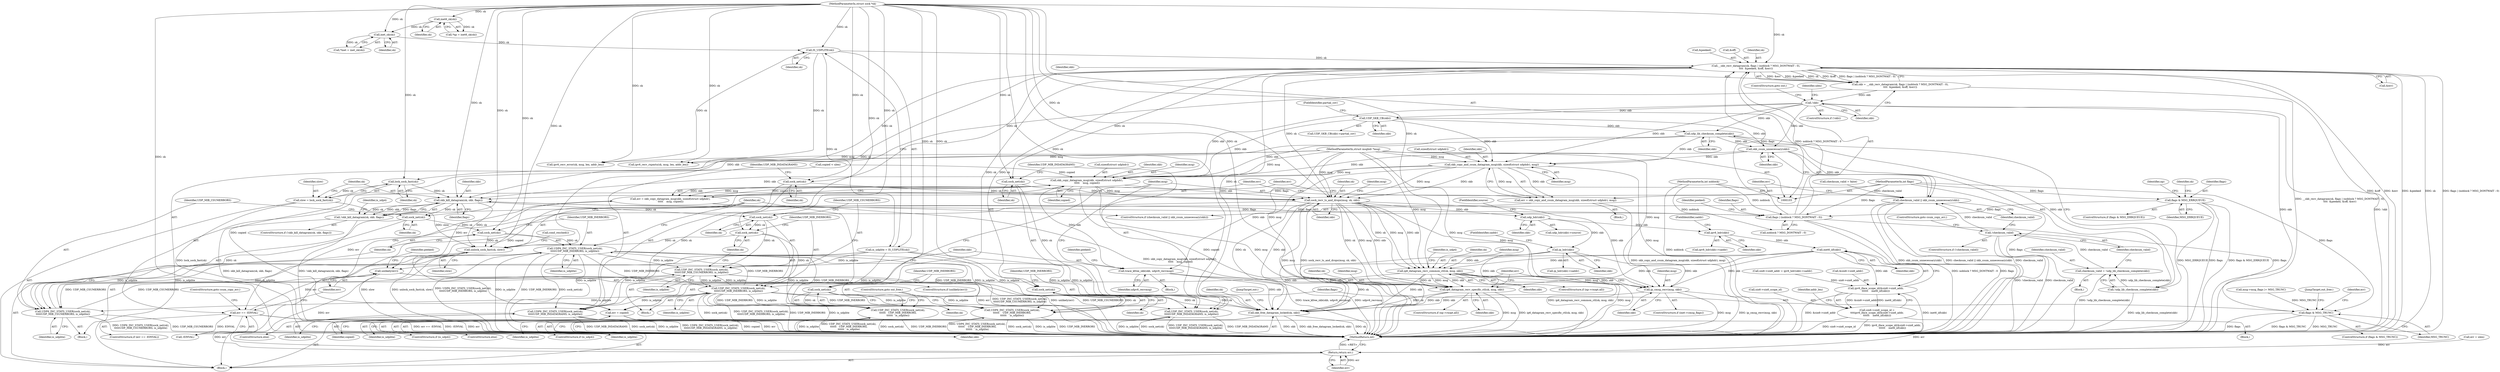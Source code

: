 digraph "0_linux_197c949e7798fbf28cfadc69d9ca0c2abbf93191_0@API" {
"1000172" [label="(Call,__skb_recv_datagram(sk, flags | (noblock ? MSG_DONTWAIT : 0),\n\t\t\t\t  &peeked, &off, &err))"];
"1000133" [label="(Call,IS_UDPLITE(sk))"];
"1000119" [label="(Call,inet_sk(sk))"];
"1000114" [label="(Call,inet6_sk(sk))"];
"1000104" [label="(MethodParameterIn,struct sock *sk)"];
"1000477" [label="(Call,unlock_sock_fast(sk, slow))"];
"1000473" [label="(Call,sock_net(sk))"];
"1000468" [label="(Call,sock_net(sk))"];
"1000447" [label="(Call,skb_kill_datagram(sk, skb, flags))"];
"1000443" [label="(Call,lock_sock_fast(sk))"];
"1000172" [label="(Call,__skb_recv_datagram(sk, flags | (noblock ? MSG_DONTWAIT : 0),\n\t\t\t\t  &peeked, &off, &err))"];
"1000174" [label="(Call,flags | (noblock ? MSG_DONTWAIT : 0))"];
"1000142" [label="(Call,flags & MSG_ERRQUEUE)"];
"1000108" [label="(MethodParameterIn,int flags)"];
"1000107" [label="(MethodParameterIn,int noblock)"];
"1000239" [label="(Call,udp_lib_checksum_complete(skb))"];
"1000187" [label="(Call,!skb)"];
"1000170" [label="(Call,skb = __skb_recv_datagram(sk, flags | (noblock ? MSG_DONTWAIT : 0),\n\t\t\t\t  &peeked, &off, &err))"];
"1000232" [label="(Call,UDP_SKB_CB(skb))"];
"1000262" [label="(Call,skb_copy_and_csum_datagram_msg(skb, sizeof(struct udphdr), msg))"];
"1000248" [label="(Call,skb_csum_unnecessary(skb))"];
"1000105" [label="(MethodParameterIn,struct msghdr *msg)"];
"1000461" [label="(Call,sock_net(sk))"];
"1000456" [label="(Call,sock_net(sk))"];
"1000441" [label="(Call,slow = lock_sock_fast(sk))"];
"1000238" [label="(Call,!udp_lib_checksum_complete(skb))"];
"1000236" [label="(Call,checksum_valid = !udp_lib_checksum_complete(skb))"];
"1000242" [label="(Call,!checksum_valid)"];
"1000246" [label="(Call,checksum_valid || skb_csum_unnecessary(skb))"];
"1000252" [label="(Call,skb_copy_datagram_msg(skb, sizeof(struct udphdr),\n \t\t\t\t\t    msg, copied))"];
"1000250" [label="(Call,err = skb_copy_datagram_msg(skb, sizeof(struct udphdr),\n \t\t\t\t\t    msg, copied))"];
"1000274" [label="(Call,unlikely(err))"];
"1000438" [label="(Return,return err;)"];
"1000277" [label="(Call,trace_kfree_skb(skb, udpv6_recvmsg))"];
"1000434" [label="(Call,skb_free_datagram_locked(sk, skb))"];
"1000320" [label="(Call,sock_recv_ts_and_drops(msg, sk, skb))"];
"1000339" [label="(Call,udp_hdr(skb))"];
"1000352" [label="(Call,ip_hdr(skb))"];
"1000397" [label="(Call,ip6_datagram_recv_common_ctl(sk, msg, skb))"];
"1000408" [label="(Call,ip_cmsg_recv(msg, skb))"];
"1000419" [label="(Call,ip6_datagram_recv_specific_ctl(sk, msg, skb))"];
"1000371" [label="(Call,ipv6_hdr(skb))"];
"1000383" [label="(Call,inet6_iif(skb))"];
"1000378" [label="(Call,ipv6_iface_scope_id(&sin6->sin6_addr,\n\t\t\t\t\t\t    inet6_iif(skb)))"];
"1000374" [label="(Call,sin6->sin6_scope_id =\n\t\t\t\tipv6_iface_scope_id(&sin6->sin6_addr,\n\t\t\t\t\t\t    inet6_iif(skb)))"];
"1000423" [label="(Call,err = copied)"];
"1000260" [label="(Call,err = skb_copy_and_csum_datagram_msg(skb, sizeof(struct udphdr), msg))"];
"1000268" [label="(Call,err == -EINVAL)"];
"1000292" [label="(Call,sock_net(sk))"];
"1000291" [label="(Call,UDP_INC_STATS_USER(sock_net(sk),\n\t\t\t\t\t\t   UDP_MIB_INERRORS,\n\t\t\t\t\t\t   is_udplite))"];
"1000298" [label="(Call,sock_net(sk))"];
"1000297" [label="(Call,UDP6_INC_STATS_USER(sock_net(sk),\n\t\t\t\t\t\t    UDP_MIB_INERRORS,\n\t\t\t\t\t\t    is_udplite))"];
"1000310" [label="(Call,sock_net(sk))"];
"1000309" [label="(Call,UDP_INC_STATS_USER(sock_net(sk),\n\t\t\t\t\tUDP_MIB_INDATAGRAMS, is_udplite))"];
"1000316" [label="(Call,sock_net(sk))"];
"1000315" [label="(Call,UDP6_INC_STATS_USER(sock_net(sk),\n\t\t\t\t\tUDP_MIB_INDATAGRAMS, is_udplite))"];
"1000427" [label="(Call,flags & MSG_TRUNC)"];
"1000446" [label="(Call,!skb_kill_datagram(sk, skb, flags))"];
"1000455" [label="(Call,UDP_INC_STATS_USER(sock_net(sk),\n\t\t\t\t\tUDP_MIB_CSUMERRORS, is_udplite))"];
"1000460" [label="(Call,UDP_INC_STATS_USER(sock_net(sk),\n\t\t\t\t\tUDP_MIB_INERRORS, is_udplite))"];
"1000467" [label="(Call,UDP6_INC_STATS_USER(sock_net(sk),\n\t\t\t\t\tUDP_MIB_CSUMERRORS, is_udplite))"];
"1000472" [label="(Call,UDP6_INC_STATS_USER(sock_net(sk),\n\t\t\t\t\tUDP_MIB_INERRORS, is_udplite))"];
"1000419" [label="(Call,ip6_datagram_recv_specific_ctl(sk, msg, skb))"];
"1000171" [label="(Identifier,skb)"];
"1000241" [label="(ControlStructure,if (!checksum_valid))"];
"1000250" [label="(Call,err = skb_copy_datagram_msg(skb, sizeof(struct udphdr),\n \t\t\t\t\t    msg, copied))"];
"1000252" [label="(Call,skb_copy_datagram_msg(skb, sizeof(struct udphdr),\n \t\t\t\t\t    msg, copied))"];
"1000267" [label="(ControlStructure,if (err == -EINVAL))"];
"1000442" [label="(Identifier,slow)"];
"1000269" [label="(Identifier,err)"];
"1000131" [label="(Call,is_udplite = IS_UDPLITE(sk))"];
"1000402" [label="(Identifier,is_udp4)"];
"1000309" [label="(Call,UDP_INC_STATS_USER(sock_net(sk),\n\t\t\t\t\tUDP_MIB_INDATAGRAMS, is_udplite))"];
"1000375" [label="(Call,sin6->sin6_scope_id)"];
"1000466" [label="(Block,)"];
"1000236" [label="(Call,checksum_valid = !udp_lib_checksum_complete(skb))"];
"1000107" [label="(MethodParameterIn,int noblock)"];
"1000470" [label="(Identifier,UDP_MIB_CSUMERRORS)"];
"1000299" [label="(Identifier,sk)"];
"1000340" [label="(Identifier,skb)"];
"1000239" [label="(Call,udp_lib_checksum_complete(skb))"];
"1000108" [label="(MethodParameterIn,int flags)"];
"1000462" [label="(Identifier,sk)"];
"1000410" [label="(Identifier,skb)"];
"1000423" [label="(Call,err = copied)"];
"1000270" [label="(Call,-EINVAL)"];
"1000311" [label="(Identifier,sk)"];
"1000292" [label="(Call,sock_net(sk))"];
"1000181" [label="(Identifier,peeked)"];
"1000448" [label="(Identifier,sk)"];
"1000454" [label="(Block,)"];
"1000372" [label="(Identifier,skb)"];
"1000464" [label="(Identifier,is_udplite)"];
"1000371" [label="(Call,ipv6_hdr(skb))"];
"1000144" [label="(Identifier,MSG_ERRQUEUE)"];
"1000260" [label="(Call,err = skb_copy_and_csum_datagram_msg(skb, sizeof(struct udphdr), msg))"];
"1000404" [label="(ControlStructure,if (inet->cmsg_flags))"];
"1000472" [label="(Call,UDP6_INC_STATS_USER(sock_net(sk),\n\t\t\t\t\tUDP_MIB_INERRORS, is_udplite))"];
"1000460" [label="(Call,UDP_INC_STATS_USER(sock_net(sk),\n\t\t\t\t\tUDP_MIB_INERRORS, is_udplite))"];
"1000240" [label="(Identifier,skb)"];
"1000467" [label="(Call,UDP6_INC_STATS_USER(sock_net(sk),\n\t\t\t\t\tUDP_MIB_CSUMERRORS, is_udplite))"];
"1000176" [label="(Call,noblock ? MSG_DONTWAIT : 0)"];
"1000438" [label="(Return,return err;)"];
"1000435" [label="(Identifier,sk)"];
"1000391" [label="(ControlStructure,if (np->rxopt.all))"];
"1000234" [label="(FieldIdentifier,partial_cov)"];
"1000293" [label="(Identifier,sk)"];
"1000314" [label="(ControlStructure,else)"];
"1000238" [label="(Call,!udp_lib_checksum_complete(skb))"];
"1000189" [label="(ControlStructure,goto out;)"];
"1000233" [label="(Identifier,skb)"];
"1000444" [label="(Identifier,sk)"];
"1000458" [label="(Identifier,UDP_MIB_CSUMERRORS)"];
"1000300" [label="(Identifier,UDP_MIB_INERRORS)"];
"1000427" [label="(Call,flags & MSG_TRUNC)"];
"1000373" [label="(FieldIdentifier,saddr)"];
"1000434" [label="(Call,skb_free_datagram_locked(sk, skb))"];
"1000305" [label="(Identifier,peeked)"];
"1000187" [label="(Call,!skb)"];
"1000478" [label="(Identifier,sk)"];
"1000463" [label="(Identifier,UDP_MIB_INERRORS)"];
"1000323" [label="(Identifier,skb)"];
"1000459" [label="(Identifier,is_udplite)"];
"1000180" [label="(Call,&peeked)"];
"1000307" [label="(ControlStructure,if (is_udp4))"];
"1000242" [label="(Call,!checksum_valid)"];
"1000134" [label="(Identifier,sk)"];
"1000119" [label="(Call,inet_sk(sk))"];
"1000237" [label="(Identifier,checksum_valid)"];
"1000302" [label="(ControlStructure,goto out_free;)"];
"1000279" [label="(Identifier,udpv6_recvmsg)"];
"1000310" [label="(Call,sock_net(sk))"];
"1000430" [label="(Call,err = ulen)"];
"1000449" [label="(Identifier,skb)"];
"1000398" [label="(Identifier,sk)"];
"1000264" [label="(Call,sizeof(struct udphdr))"];
"1000146" [label="(Call,ipv6_recv_error(sk, msg, len, addr_len))"];
"1000182" [label="(Call,&off)"];
"1000456" [label="(Call,sock_net(sk))"];
"1000243" [label="(Identifier,checksum_valid)"];
"1000244" [label="(ControlStructure,goto csum_copy_err;)"];
"1000321" [label="(Identifier,msg)"];
"1000400" [label="(Identifier,skb)"];
"1000295" [label="(Identifier,is_udplite)"];
"1000213" [label="(Call,msg->msg_flags |= MSG_TRUNC)"];
"1000487" [label="(MethodReturn,int)"];
"1000425" [label="(Identifier,copied)"];
"1000436" [label="(Identifier,skb)"];
"1000272" [label="(ControlStructure,goto csum_copy_err;)"];
"1000445" [label="(ControlStructure,if (!skb_kill_datagram(sk, skb, flags)))"];
"1000313" [label="(Identifier,is_udplite)"];
"1000399" [label="(Identifier,msg)"];
"1000384" [label="(Identifier,skb)"];
"1000291" [label="(Call,UDP_INC_STATS_USER(sock_net(sk),\n\t\t\t\t\t\t   UDP_MIB_INERRORS,\n\t\t\t\t\t\t   is_udplite))"];
"1000316" [label="(Call,sock_net(sk))"];
"1000413" [label="(ControlStructure,if (np->rxopt.all))"];
"1000351" [label="(Call,ip_hdr(skb)->saddr)"];
"1000383" [label="(Call,inet6_iif(skb))"];
"1000247" [label="(Identifier,checksum_valid)"];
"1000378" [label="(Call,ipv6_iface_scope_id(&sin6->sin6_addr,\n\t\t\t\t\t\t    inet6_iif(skb)))"];
"1000175" [label="(Identifier,flags)"];
"1000480" [label="(Call,cond_resched())"];
"1000142" [label="(Call,flags & MSG_ERRQUEUE)"];
"1000322" [label="(Identifier,sk)"];
"1000420" [label="(Identifier,sk)"];
"1000245" [label="(ControlStructure,if (checksum_valid || skb_csum_unnecessary(skb)))"];
"1000439" [label="(Identifier,err)"];
"1000476" [label="(Identifier,is_udplite)"];
"1000437" [label="(JumpTarget,out:)"];
"1000326" [label="(Identifier,msg)"];
"1000112" [label="(Call,*np = inet6_sk(sk))"];
"1000263" [label="(Identifier,skb)"];
"1000370" [label="(Call,ipv6_hdr(skb)->saddr)"];
"1000461" [label="(Call,sock_net(sk))"];
"1000248" [label="(Call,skb_csum_unnecessary(skb))"];
"1000141" [label="(ControlStructure,if (flags & MSG_ERRQUEUE))"];
"1000366" [label="(Call,sin6->sin6_addr = ipv6_hdr(skb)->saddr)"];
"1000441" [label="(Call,slow = lock_sock_fast(sk))"];
"1000143" [label="(Identifier,flags)"];
"1000318" [label="(Identifier,UDP_MIB_INDATAGRAMS)"];
"1000261" [label="(Identifier,err)"];
"1000174" [label="(Call,flags | (noblock ? MSG_DONTWAIT : 0))"];
"1000254" [label="(Call,sizeof(struct udphdr))"];
"1000426" [label="(ControlStructure,if (flags & MSG_TRUNC))"];
"1000353" [label="(Identifier,skb)"];
"1000315" [label="(Call,UDP6_INC_STATS_USER(sock_net(sk),\n\t\t\t\t\tUDP_MIB_INDATAGRAMS, is_udplite))"];
"1000170" [label="(Call,skb = __skb_recv_datagram(sk, flags | (noblock ? MSG_DONTWAIT : 0),\n\t\t\t\t  &peeked, &off, &err))"];
"1000232" [label="(Call,UDP_SKB_CB(skb))"];
"1000110" [label="(Block,)"];
"1000479" [label="(Identifier,slow)"];
"1000246" [label="(Call,checksum_valid || skb_csum_unnecessary(skb))"];
"1000379" [label="(Call,&sin6->sin6_addr)"];
"1000468" [label="(Call,sock_net(sk))"];
"1000273" [label="(ControlStructure,if (unlikely(err)))"];
"1000341" [label="(FieldIdentifier,source)"];
"1000257" [label="(Identifier,copied)"];
"1000428" [label="(Identifier,flags)"];
"1000173" [label="(Identifier,sk)"];
"1000339" [label="(Call,udp_hdr(skb))"];
"1000276" [label="(Block,)"];
"1000397" [label="(Call,ip6_datagram_recv_common_ctl(sk, msg, skb))"];
"1000421" [label="(Identifier,msg)"];
"1000317" [label="(Identifier,sk)"];
"1000114" [label="(Call,inet6_sk(sk))"];
"1000268" [label="(Call,err == -EINVAL)"];
"1000473" [label="(Call,sock_net(sk))"];
"1000409" [label="(Identifier,msg)"];
"1000443" [label="(Call,lock_sock_fast(sk))"];
"1000319" [label="(Identifier,is_udplite)"];
"1000186" [label="(ControlStructure,if (!skb))"];
"1000477" [label="(Call,unlock_sock_fast(sk, slow))"];
"1000191" [label="(Identifier,ulen)"];
"1000312" [label="(Identifier,UDP_MIB_INDATAGRAMS)"];
"1000274" [label="(Call,unlikely(err))"];
"1000475" [label="(Identifier,UDP_MIB_INERRORS)"];
"1000297" [label="(Call,UDP6_INC_STATS_USER(sock_net(sk),\n\t\t\t\t\t\t    UDP_MIB_INERRORS,\n\t\t\t\t\t\t    is_udplite))"];
"1000294" [label="(Identifier,UDP_MIB_INERRORS)"];
"1000120" [label="(Identifier,sk)"];
"1000231" [label="(Call,UDP_SKB_CB(skb)->partial_cov)"];
"1000266" [label="(Identifier,msg)"];
"1000457" [label="(Identifier,sk)"];
"1000433" [label="(JumpTarget,out_free:)"];
"1000469" [label="(Identifier,sk)"];
"1000235" [label="(Block,)"];
"1000298" [label="(Call,sock_net(sk))"];
"1000422" [label="(Identifier,skb)"];
"1000259" [label="(Block,)"];
"1000277" [label="(Call,trace_kfree_skb(skb, udpv6_recvmsg))"];
"1000408" [label="(Call,ip_cmsg_recv(msg, skb))"];
"1000253" [label="(Identifier,skb)"];
"1000354" [label="(FieldIdentifier,saddr)"];
"1000154" [label="(Identifier,np)"];
"1000429" [label="(Identifier,MSG_TRUNC)"];
"1000289" [label="(ControlStructure,if (is_udp4))"];
"1000104" [label="(MethodParameterIn,struct sock *sk)"];
"1000262" [label="(Call,skb_copy_and_csum_datagram_msg(skb, sizeof(struct udphdr), msg))"];
"1000249" [label="(Identifier,skb)"];
"1000172" [label="(Call,__skb_recv_datagram(sk, flags | (noblock ? MSG_DONTWAIT : 0),\n\t\t\t\t  &peeked, &off, &err))"];
"1000471" [label="(Identifier,is_udplite)"];
"1000447" [label="(Call,skb_kill_datagram(sk, skb, flags))"];
"1000352" [label="(Call,ip_hdr(skb))"];
"1000446" [label="(Call,!skb_kill_datagram(sk, skb, flags))"];
"1000450" [label="(Identifier,flags)"];
"1000278" [label="(Identifier,skb)"];
"1000228" [label="(Call,copied < ulen)"];
"1000474" [label="(Identifier,sk)"];
"1000387" [label="(Identifier,addr_len)"];
"1000184" [label="(Call,&err)"];
"1000188" [label="(Identifier,skb)"];
"1000365" [label="(Block,)"];
"1000431" [label="(Identifier,err)"];
"1000282" [label="(Identifier,peeked)"];
"1000453" [label="(Identifier,is_udp4)"];
"1000455" [label="(Call,UDP_INC_STATS_USER(sock_net(sk),\n\t\t\t\t\tUDP_MIB_CSUMERRORS, is_udplite))"];
"1000164" [label="(Call,ipv6_recv_rxpmtu(sk, msg, len, addr_len))"];
"1000147" [label="(Identifier,sk)"];
"1000136" [label="(Call,checksum_valid = false)"];
"1000338" [label="(Call,udp_hdr(skb)->source)"];
"1000275" [label="(Identifier,err)"];
"1000256" [label="(Identifier,msg)"];
"1000296" [label="(ControlStructure,else)"];
"1000424" [label="(Identifier,err)"];
"1000115" [label="(Identifier,sk)"];
"1000374" [label="(Call,sin6->sin6_scope_id =\n\t\t\t\tipv6_iface_scope_id(&sin6->sin6_addr,\n\t\t\t\t\t\t    inet6_iif(skb)))"];
"1000301" [label="(Identifier,is_udplite)"];
"1000320" [label="(Call,sock_recv_ts_and_drops(msg, sk, skb))"];
"1000133" [label="(Call,IS_UDPLITE(sk))"];
"1000117" [label="(Call,*inet = inet_sk(sk))"];
"1000105" [label="(MethodParameterIn,struct msghdr *msg)"];
"1000251" [label="(Identifier,err)"];
"1000172" -> "1000170"  [label="AST: "];
"1000172" -> "1000184"  [label="CFG: "];
"1000173" -> "1000172"  [label="AST: "];
"1000174" -> "1000172"  [label="AST: "];
"1000180" -> "1000172"  [label="AST: "];
"1000182" -> "1000172"  [label="AST: "];
"1000184" -> "1000172"  [label="AST: "];
"1000170" -> "1000172"  [label="CFG: "];
"1000172" -> "1000487"  [label="DDG: &off"];
"1000172" -> "1000487"  [label="DDG: &err"];
"1000172" -> "1000487"  [label="DDG: &peeked"];
"1000172" -> "1000487"  [label="DDG: sk"];
"1000172" -> "1000487"  [label="DDG: flags | (noblock ? MSG_DONTWAIT : 0)"];
"1000172" -> "1000170"  [label="DDG: &err"];
"1000172" -> "1000170"  [label="DDG: &peeked"];
"1000172" -> "1000170"  [label="DDG: sk"];
"1000172" -> "1000170"  [label="DDG: &off"];
"1000172" -> "1000170"  [label="DDG: flags | (noblock ? MSG_DONTWAIT : 0)"];
"1000133" -> "1000172"  [label="DDG: sk"];
"1000477" -> "1000172"  [label="DDG: sk"];
"1000104" -> "1000172"  [label="DDG: sk"];
"1000174" -> "1000172"  [label="DDG: flags"];
"1000174" -> "1000172"  [label="DDG: noblock ? MSG_DONTWAIT : 0"];
"1000172" -> "1000292"  [label="DDG: sk"];
"1000172" -> "1000298"  [label="DDG: sk"];
"1000172" -> "1000310"  [label="DDG: sk"];
"1000172" -> "1000316"  [label="DDG: sk"];
"1000172" -> "1000320"  [label="DDG: sk"];
"1000172" -> "1000434"  [label="DDG: sk"];
"1000172" -> "1000443"  [label="DDG: sk"];
"1000133" -> "1000131"  [label="AST: "];
"1000133" -> "1000134"  [label="CFG: "];
"1000134" -> "1000133"  [label="AST: "];
"1000131" -> "1000133"  [label="CFG: "];
"1000133" -> "1000131"  [label="DDG: sk"];
"1000119" -> "1000133"  [label="DDG: sk"];
"1000104" -> "1000133"  [label="DDG: sk"];
"1000133" -> "1000146"  [label="DDG: sk"];
"1000133" -> "1000164"  [label="DDG: sk"];
"1000119" -> "1000117"  [label="AST: "];
"1000119" -> "1000120"  [label="CFG: "];
"1000120" -> "1000119"  [label="AST: "];
"1000117" -> "1000119"  [label="CFG: "];
"1000119" -> "1000117"  [label="DDG: sk"];
"1000114" -> "1000119"  [label="DDG: sk"];
"1000104" -> "1000119"  [label="DDG: sk"];
"1000114" -> "1000112"  [label="AST: "];
"1000114" -> "1000115"  [label="CFG: "];
"1000115" -> "1000114"  [label="AST: "];
"1000112" -> "1000114"  [label="CFG: "];
"1000114" -> "1000112"  [label="DDG: sk"];
"1000104" -> "1000114"  [label="DDG: sk"];
"1000104" -> "1000103"  [label="AST: "];
"1000104" -> "1000487"  [label="DDG: sk"];
"1000104" -> "1000146"  [label="DDG: sk"];
"1000104" -> "1000164"  [label="DDG: sk"];
"1000104" -> "1000292"  [label="DDG: sk"];
"1000104" -> "1000298"  [label="DDG: sk"];
"1000104" -> "1000310"  [label="DDG: sk"];
"1000104" -> "1000316"  [label="DDG: sk"];
"1000104" -> "1000320"  [label="DDG: sk"];
"1000104" -> "1000397"  [label="DDG: sk"];
"1000104" -> "1000419"  [label="DDG: sk"];
"1000104" -> "1000434"  [label="DDG: sk"];
"1000104" -> "1000443"  [label="DDG: sk"];
"1000104" -> "1000447"  [label="DDG: sk"];
"1000104" -> "1000456"  [label="DDG: sk"];
"1000104" -> "1000461"  [label="DDG: sk"];
"1000104" -> "1000468"  [label="DDG: sk"];
"1000104" -> "1000473"  [label="DDG: sk"];
"1000104" -> "1000477"  [label="DDG: sk"];
"1000477" -> "1000110"  [label="AST: "];
"1000477" -> "1000479"  [label="CFG: "];
"1000478" -> "1000477"  [label="AST: "];
"1000479" -> "1000477"  [label="AST: "];
"1000480" -> "1000477"  [label="CFG: "];
"1000477" -> "1000487"  [label="DDG: slow"];
"1000477" -> "1000487"  [label="DDG: unlock_sock_fast(sk, slow)"];
"1000473" -> "1000477"  [label="DDG: sk"];
"1000461" -> "1000477"  [label="DDG: sk"];
"1000447" -> "1000477"  [label="DDG: sk"];
"1000441" -> "1000477"  [label="DDG: slow"];
"1000473" -> "1000472"  [label="AST: "];
"1000473" -> "1000474"  [label="CFG: "];
"1000474" -> "1000473"  [label="AST: "];
"1000475" -> "1000473"  [label="CFG: "];
"1000473" -> "1000472"  [label="DDG: sk"];
"1000468" -> "1000473"  [label="DDG: sk"];
"1000468" -> "1000467"  [label="AST: "];
"1000468" -> "1000469"  [label="CFG: "];
"1000469" -> "1000468"  [label="AST: "];
"1000470" -> "1000468"  [label="CFG: "];
"1000468" -> "1000467"  [label="DDG: sk"];
"1000447" -> "1000468"  [label="DDG: sk"];
"1000447" -> "1000446"  [label="AST: "];
"1000447" -> "1000450"  [label="CFG: "];
"1000448" -> "1000447"  [label="AST: "];
"1000449" -> "1000447"  [label="AST: "];
"1000450" -> "1000447"  [label="AST: "];
"1000446" -> "1000447"  [label="CFG: "];
"1000447" -> "1000174"  [label="DDG: flags"];
"1000447" -> "1000446"  [label="DDG: sk"];
"1000447" -> "1000446"  [label="DDG: skb"];
"1000447" -> "1000446"  [label="DDG: flags"];
"1000443" -> "1000447"  [label="DDG: sk"];
"1000239" -> "1000447"  [label="DDG: skb"];
"1000262" -> "1000447"  [label="DDG: skb"];
"1000174" -> "1000447"  [label="DDG: flags"];
"1000108" -> "1000447"  [label="DDG: flags"];
"1000447" -> "1000456"  [label="DDG: sk"];
"1000443" -> "1000441"  [label="AST: "];
"1000443" -> "1000444"  [label="CFG: "];
"1000444" -> "1000443"  [label="AST: "];
"1000441" -> "1000443"  [label="CFG: "];
"1000443" -> "1000441"  [label="DDG: sk"];
"1000174" -> "1000176"  [label="CFG: "];
"1000175" -> "1000174"  [label="AST: "];
"1000176" -> "1000174"  [label="AST: "];
"1000181" -> "1000174"  [label="CFG: "];
"1000174" -> "1000487"  [label="DDG: noblock ? MSG_DONTWAIT : 0"];
"1000174" -> "1000487"  [label="DDG: flags"];
"1000142" -> "1000174"  [label="DDG: flags"];
"1000108" -> "1000174"  [label="DDG: flags"];
"1000107" -> "1000174"  [label="DDG: noblock"];
"1000174" -> "1000427"  [label="DDG: flags"];
"1000142" -> "1000141"  [label="AST: "];
"1000142" -> "1000144"  [label="CFG: "];
"1000143" -> "1000142"  [label="AST: "];
"1000144" -> "1000142"  [label="AST: "];
"1000147" -> "1000142"  [label="CFG: "];
"1000154" -> "1000142"  [label="CFG: "];
"1000142" -> "1000487"  [label="DDG: flags & MSG_ERRQUEUE"];
"1000142" -> "1000487"  [label="DDG: MSG_ERRQUEUE"];
"1000142" -> "1000487"  [label="DDG: flags"];
"1000108" -> "1000142"  [label="DDG: flags"];
"1000108" -> "1000103"  [label="AST: "];
"1000108" -> "1000487"  [label="DDG: flags"];
"1000108" -> "1000427"  [label="DDG: flags"];
"1000107" -> "1000103"  [label="AST: "];
"1000107" -> "1000487"  [label="DDG: noblock"];
"1000107" -> "1000176"  [label="DDG: noblock"];
"1000239" -> "1000238"  [label="AST: "];
"1000239" -> "1000240"  [label="CFG: "];
"1000240" -> "1000239"  [label="AST: "];
"1000238" -> "1000239"  [label="CFG: "];
"1000239" -> "1000238"  [label="DDG: skb"];
"1000187" -> "1000239"  [label="DDG: skb"];
"1000232" -> "1000239"  [label="DDG: skb"];
"1000239" -> "1000248"  [label="DDG: skb"];
"1000239" -> "1000252"  [label="DDG: skb"];
"1000239" -> "1000262"  [label="DDG: skb"];
"1000187" -> "1000186"  [label="AST: "];
"1000187" -> "1000188"  [label="CFG: "];
"1000188" -> "1000187"  [label="AST: "];
"1000189" -> "1000187"  [label="CFG: "];
"1000191" -> "1000187"  [label="CFG: "];
"1000187" -> "1000487"  [label="DDG: skb"];
"1000187" -> "1000487"  [label="DDG: !skb"];
"1000170" -> "1000187"  [label="DDG: skb"];
"1000187" -> "1000232"  [label="DDG: skb"];
"1000187" -> "1000248"  [label="DDG: skb"];
"1000187" -> "1000252"  [label="DDG: skb"];
"1000187" -> "1000262"  [label="DDG: skb"];
"1000170" -> "1000110"  [label="AST: "];
"1000171" -> "1000170"  [label="AST: "];
"1000188" -> "1000170"  [label="CFG: "];
"1000170" -> "1000487"  [label="DDG: __skb_recv_datagram(sk, flags | (noblock ? MSG_DONTWAIT : 0),\n\t\t\t\t  &peeked, &off, &err)"];
"1000232" -> "1000231"  [label="AST: "];
"1000232" -> "1000233"  [label="CFG: "];
"1000233" -> "1000232"  [label="AST: "];
"1000234" -> "1000232"  [label="CFG: "];
"1000232" -> "1000248"  [label="DDG: skb"];
"1000232" -> "1000252"  [label="DDG: skb"];
"1000232" -> "1000262"  [label="DDG: skb"];
"1000262" -> "1000260"  [label="AST: "];
"1000262" -> "1000266"  [label="CFG: "];
"1000263" -> "1000262"  [label="AST: "];
"1000264" -> "1000262"  [label="AST: "];
"1000266" -> "1000262"  [label="AST: "];
"1000260" -> "1000262"  [label="CFG: "];
"1000262" -> "1000487"  [label="DDG: msg"];
"1000262" -> "1000252"  [label="DDG: msg"];
"1000262" -> "1000260"  [label="DDG: skb"];
"1000262" -> "1000260"  [label="DDG: msg"];
"1000248" -> "1000262"  [label="DDG: skb"];
"1000105" -> "1000262"  [label="DDG: msg"];
"1000262" -> "1000277"  [label="DDG: skb"];
"1000262" -> "1000320"  [label="DDG: msg"];
"1000262" -> "1000320"  [label="DDG: skb"];
"1000248" -> "1000246"  [label="AST: "];
"1000248" -> "1000249"  [label="CFG: "];
"1000249" -> "1000248"  [label="AST: "];
"1000246" -> "1000248"  [label="CFG: "];
"1000248" -> "1000246"  [label="DDG: skb"];
"1000248" -> "1000252"  [label="DDG: skb"];
"1000105" -> "1000103"  [label="AST: "];
"1000105" -> "1000487"  [label="DDG: msg"];
"1000105" -> "1000146"  [label="DDG: msg"];
"1000105" -> "1000164"  [label="DDG: msg"];
"1000105" -> "1000252"  [label="DDG: msg"];
"1000105" -> "1000320"  [label="DDG: msg"];
"1000105" -> "1000397"  [label="DDG: msg"];
"1000105" -> "1000408"  [label="DDG: msg"];
"1000105" -> "1000419"  [label="DDG: msg"];
"1000461" -> "1000460"  [label="AST: "];
"1000461" -> "1000462"  [label="CFG: "];
"1000462" -> "1000461"  [label="AST: "];
"1000463" -> "1000461"  [label="CFG: "];
"1000461" -> "1000460"  [label="DDG: sk"];
"1000456" -> "1000461"  [label="DDG: sk"];
"1000456" -> "1000455"  [label="AST: "];
"1000456" -> "1000457"  [label="CFG: "];
"1000457" -> "1000456"  [label="AST: "];
"1000458" -> "1000456"  [label="CFG: "];
"1000456" -> "1000455"  [label="DDG: sk"];
"1000441" -> "1000110"  [label="AST: "];
"1000442" -> "1000441"  [label="AST: "];
"1000448" -> "1000441"  [label="CFG: "];
"1000441" -> "1000487"  [label="DDG: lock_sock_fast(sk)"];
"1000238" -> "1000236"  [label="AST: "];
"1000236" -> "1000238"  [label="CFG: "];
"1000238" -> "1000487"  [label="DDG: udp_lib_checksum_complete(skb)"];
"1000238" -> "1000236"  [label="DDG: udp_lib_checksum_complete(skb)"];
"1000236" -> "1000235"  [label="AST: "];
"1000237" -> "1000236"  [label="AST: "];
"1000243" -> "1000236"  [label="CFG: "];
"1000236" -> "1000487"  [label="DDG: !udp_lib_checksum_complete(skb)"];
"1000236" -> "1000242"  [label="DDG: checksum_valid"];
"1000242" -> "1000241"  [label="AST: "];
"1000242" -> "1000243"  [label="CFG: "];
"1000243" -> "1000242"  [label="AST: "];
"1000244" -> "1000242"  [label="CFG: "];
"1000247" -> "1000242"  [label="CFG: "];
"1000242" -> "1000487"  [label="DDG: !checksum_valid"];
"1000242" -> "1000487"  [label="DDG: checksum_valid"];
"1000242" -> "1000246"  [label="DDG: checksum_valid"];
"1000246" -> "1000245"  [label="AST: "];
"1000246" -> "1000247"  [label="CFG: "];
"1000247" -> "1000246"  [label="AST: "];
"1000251" -> "1000246"  [label="CFG: "];
"1000261" -> "1000246"  [label="CFG: "];
"1000246" -> "1000487"  [label="DDG: skb_csum_unnecessary(skb)"];
"1000246" -> "1000487"  [label="DDG: checksum_valid || skb_csum_unnecessary(skb)"];
"1000246" -> "1000487"  [label="DDG: checksum_valid"];
"1000136" -> "1000246"  [label="DDG: checksum_valid"];
"1000252" -> "1000250"  [label="AST: "];
"1000252" -> "1000257"  [label="CFG: "];
"1000253" -> "1000252"  [label="AST: "];
"1000254" -> "1000252"  [label="AST: "];
"1000256" -> "1000252"  [label="AST: "];
"1000257" -> "1000252"  [label="AST: "];
"1000250" -> "1000252"  [label="CFG: "];
"1000252" -> "1000487"  [label="DDG: copied"];
"1000252" -> "1000487"  [label="DDG: msg"];
"1000252" -> "1000250"  [label="DDG: skb"];
"1000252" -> "1000250"  [label="DDG: msg"];
"1000252" -> "1000250"  [label="DDG: copied"];
"1000228" -> "1000252"  [label="DDG: copied"];
"1000252" -> "1000277"  [label="DDG: skb"];
"1000252" -> "1000320"  [label="DDG: msg"];
"1000252" -> "1000320"  [label="DDG: skb"];
"1000252" -> "1000423"  [label="DDG: copied"];
"1000250" -> "1000245"  [label="AST: "];
"1000251" -> "1000250"  [label="AST: "];
"1000275" -> "1000250"  [label="CFG: "];
"1000250" -> "1000487"  [label="DDG: skb_copy_datagram_msg(skb, sizeof(struct udphdr),\n \t\t\t\t\t    msg, copied)"];
"1000250" -> "1000274"  [label="DDG: err"];
"1000274" -> "1000273"  [label="AST: "];
"1000274" -> "1000275"  [label="CFG: "];
"1000275" -> "1000274"  [label="AST: "];
"1000278" -> "1000274"  [label="CFG: "];
"1000305" -> "1000274"  [label="CFG: "];
"1000274" -> "1000487"  [label="DDG: err"];
"1000274" -> "1000487"  [label="DDG: unlikely(err)"];
"1000268" -> "1000274"  [label="DDG: err"];
"1000274" -> "1000438"  [label="DDG: err"];
"1000438" -> "1000110"  [label="AST: "];
"1000438" -> "1000439"  [label="CFG: "];
"1000439" -> "1000438"  [label="AST: "];
"1000487" -> "1000438"  [label="CFG: "];
"1000438" -> "1000487"  [label="DDG: <RET>"];
"1000439" -> "1000438"  [label="DDG: err"];
"1000268" -> "1000438"  [label="DDG: err"];
"1000423" -> "1000438"  [label="DDG: err"];
"1000430" -> "1000438"  [label="DDG: err"];
"1000277" -> "1000276"  [label="AST: "];
"1000277" -> "1000279"  [label="CFG: "];
"1000278" -> "1000277"  [label="AST: "];
"1000279" -> "1000277"  [label="AST: "];
"1000282" -> "1000277"  [label="CFG: "];
"1000277" -> "1000487"  [label="DDG: trace_kfree_skb(skb, udpv6_recvmsg)"];
"1000277" -> "1000487"  [label="DDG: udpv6_recvmsg"];
"1000277" -> "1000434"  [label="DDG: skb"];
"1000434" -> "1000110"  [label="AST: "];
"1000434" -> "1000436"  [label="CFG: "];
"1000435" -> "1000434"  [label="AST: "];
"1000436" -> "1000434"  [label="AST: "];
"1000437" -> "1000434"  [label="CFG: "];
"1000434" -> "1000487"  [label="DDG: skb"];
"1000434" -> "1000487"  [label="DDG: skb_free_datagram_locked(sk, skb)"];
"1000434" -> "1000487"  [label="DDG: sk"];
"1000397" -> "1000434"  [label="DDG: sk"];
"1000397" -> "1000434"  [label="DDG: skb"];
"1000292" -> "1000434"  [label="DDG: sk"];
"1000298" -> "1000434"  [label="DDG: sk"];
"1000419" -> "1000434"  [label="DDG: sk"];
"1000419" -> "1000434"  [label="DDG: skb"];
"1000320" -> "1000434"  [label="DDG: sk"];
"1000320" -> "1000434"  [label="DDG: skb"];
"1000383" -> "1000434"  [label="DDG: skb"];
"1000352" -> "1000434"  [label="DDG: skb"];
"1000408" -> "1000434"  [label="DDG: skb"];
"1000320" -> "1000110"  [label="AST: "];
"1000320" -> "1000323"  [label="CFG: "];
"1000321" -> "1000320"  [label="AST: "];
"1000322" -> "1000320"  [label="AST: "];
"1000323" -> "1000320"  [label="AST: "];
"1000326" -> "1000320"  [label="CFG: "];
"1000320" -> "1000487"  [label="DDG: msg"];
"1000320" -> "1000487"  [label="DDG: sock_recv_ts_and_drops(msg, sk, skb)"];
"1000310" -> "1000320"  [label="DDG: sk"];
"1000316" -> "1000320"  [label="DDG: sk"];
"1000320" -> "1000339"  [label="DDG: skb"];
"1000320" -> "1000397"  [label="DDG: sk"];
"1000320" -> "1000397"  [label="DDG: msg"];
"1000320" -> "1000397"  [label="DDG: skb"];
"1000320" -> "1000408"  [label="DDG: msg"];
"1000320" -> "1000408"  [label="DDG: skb"];
"1000320" -> "1000419"  [label="DDG: sk"];
"1000320" -> "1000419"  [label="DDG: msg"];
"1000320" -> "1000419"  [label="DDG: skb"];
"1000339" -> "1000338"  [label="AST: "];
"1000339" -> "1000340"  [label="CFG: "];
"1000340" -> "1000339"  [label="AST: "];
"1000341" -> "1000339"  [label="CFG: "];
"1000339" -> "1000352"  [label="DDG: skb"];
"1000339" -> "1000371"  [label="DDG: skb"];
"1000352" -> "1000351"  [label="AST: "];
"1000352" -> "1000353"  [label="CFG: "];
"1000353" -> "1000352"  [label="AST: "];
"1000354" -> "1000352"  [label="CFG: "];
"1000352" -> "1000397"  [label="DDG: skb"];
"1000352" -> "1000408"  [label="DDG: skb"];
"1000352" -> "1000419"  [label="DDG: skb"];
"1000397" -> "1000391"  [label="AST: "];
"1000397" -> "1000400"  [label="CFG: "];
"1000398" -> "1000397"  [label="AST: "];
"1000399" -> "1000397"  [label="AST: "];
"1000400" -> "1000397"  [label="AST: "];
"1000402" -> "1000397"  [label="CFG: "];
"1000397" -> "1000487"  [label="DDG: ip6_datagram_recv_common_ctl(sk, msg, skb)"];
"1000397" -> "1000487"  [label="DDG: msg"];
"1000383" -> "1000397"  [label="DDG: skb"];
"1000397" -> "1000408"  [label="DDG: msg"];
"1000397" -> "1000408"  [label="DDG: skb"];
"1000397" -> "1000419"  [label="DDG: sk"];
"1000397" -> "1000419"  [label="DDG: msg"];
"1000397" -> "1000419"  [label="DDG: skb"];
"1000408" -> "1000404"  [label="AST: "];
"1000408" -> "1000410"  [label="CFG: "];
"1000409" -> "1000408"  [label="AST: "];
"1000410" -> "1000408"  [label="AST: "];
"1000424" -> "1000408"  [label="CFG: "];
"1000408" -> "1000487"  [label="DDG: msg"];
"1000408" -> "1000487"  [label="DDG: ip_cmsg_recv(msg, skb)"];
"1000383" -> "1000408"  [label="DDG: skb"];
"1000419" -> "1000413"  [label="AST: "];
"1000419" -> "1000422"  [label="CFG: "];
"1000420" -> "1000419"  [label="AST: "];
"1000421" -> "1000419"  [label="AST: "];
"1000422" -> "1000419"  [label="AST: "];
"1000424" -> "1000419"  [label="CFG: "];
"1000419" -> "1000487"  [label="DDG: msg"];
"1000419" -> "1000487"  [label="DDG: ip6_datagram_recv_specific_ctl(sk, msg, skb)"];
"1000383" -> "1000419"  [label="DDG: skb"];
"1000371" -> "1000370"  [label="AST: "];
"1000371" -> "1000372"  [label="CFG: "];
"1000372" -> "1000371"  [label="AST: "];
"1000373" -> "1000371"  [label="CFG: "];
"1000371" -> "1000383"  [label="DDG: skb"];
"1000383" -> "1000378"  [label="AST: "];
"1000383" -> "1000384"  [label="CFG: "];
"1000384" -> "1000383"  [label="AST: "];
"1000378" -> "1000383"  [label="CFG: "];
"1000383" -> "1000378"  [label="DDG: skb"];
"1000378" -> "1000374"  [label="AST: "];
"1000379" -> "1000378"  [label="AST: "];
"1000374" -> "1000378"  [label="CFG: "];
"1000378" -> "1000487"  [label="DDG: inet6_iif(skb)"];
"1000378" -> "1000487"  [label="DDG: &sin6->sin6_addr"];
"1000378" -> "1000374"  [label="DDG: &sin6->sin6_addr"];
"1000378" -> "1000374"  [label="DDG: inet6_iif(skb)"];
"1000366" -> "1000378"  [label="DDG: sin6->sin6_addr"];
"1000374" -> "1000365"  [label="AST: "];
"1000375" -> "1000374"  [label="AST: "];
"1000387" -> "1000374"  [label="CFG: "];
"1000374" -> "1000487"  [label="DDG: sin6->sin6_scope_id"];
"1000374" -> "1000487"  [label="DDG: ipv6_iface_scope_id(&sin6->sin6_addr,\n\t\t\t\t\t\t    inet6_iif(skb))"];
"1000423" -> "1000110"  [label="AST: "];
"1000423" -> "1000425"  [label="CFG: "];
"1000424" -> "1000423"  [label="AST: "];
"1000425" -> "1000423"  [label="AST: "];
"1000428" -> "1000423"  [label="CFG: "];
"1000423" -> "1000487"  [label="DDG: copied"];
"1000423" -> "1000487"  [label="DDG: err"];
"1000228" -> "1000423"  [label="DDG: copied"];
"1000260" -> "1000259"  [label="AST: "];
"1000261" -> "1000260"  [label="AST: "];
"1000269" -> "1000260"  [label="CFG: "];
"1000260" -> "1000487"  [label="DDG: skb_copy_and_csum_datagram_msg(skb, sizeof(struct udphdr), msg)"];
"1000260" -> "1000268"  [label="DDG: err"];
"1000268" -> "1000267"  [label="AST: "];
"1000268" -> "1000270"  [label="CFG: "];
"1000269" -> "1000268"  [label="AST: "];
"1000270" -> "1000268"  [label="AST: "];
"1000272" -> "1000268"  [label="CFG: "];
"1000275" -> "1000268"  [label="CFG: "];
"1000268" -> "1000487"  [label="DDG: err"];
"1000268" -> "1000487"  [label="DDG: err == -EINVAL"];
"1000268" -> "1000487"  [label="DDG: -EINVAL"];
"1000270" -> "1000268"  [label="DDG: EINVAL"];
"1000292" -> "1000291"  [label="AST: "];
"1000292" -> "1000293"  [label="CFG: "];
"1000293" -> "1000292"  [label="AST: "];
"1000294" -> "1000292"  [label="CFG: "];
"1000292" -> "1000291"  [label="DDG: sk"];
"1000291" -> "1000289"  [label="AST: "];
"1000291" -> "1000295"  [label="CFG: "];
"1000294" -> "1000291"  [label="AST: "];
"1000295" -> "1000291"  [label="AST: "];
"1000302" -> "1000291"  [label="CFG: "];
"1000291" -> "1000487"  [label="DDG: UDP_INC_STATS_USER(sock_net(sk),\n\t\t\t\t\t\t   UDP_MIB_INERRORS,\n\t\t\t\t\t\t   is_udplite)"];
"1000291" -> "1000487"  [label="DDG: sock_net(sk)"];
"1000291" -> "1000487"  [label="DDG: UDP_MIB_INERRORS"];
"1000291" -> "1000487"  [label="DDG: is_udplite"];
"1000460" -> "1000291"  [label="DDG: UDP_MIB_INERRORS"];
"1000460" -> "1000291"  [label="DDG: is_udplite"];
"1000472" -> "1000291"  [label="DDG: UDP_MIB_INERRORS"];
"1000472" -> "1000291"  [label="DDG: is_udplite"];
"1000131" -> "1000291"  [label="DDG: is_udplite"];
"1000298" -> "1000297"  [label="AST: "];
"1000298" -> "1000299"  [label="CFG: "];
"1000299" -> "1000298"  [label="AST: "];
"1000300" -> "1000298"  [label="CFG: "];
"1000298" -> "1000297"  [label="DDG: sk"];
"1000297" -> "1000296"  [label="AST: "];
"1000297" -> "1000301"  [label="CFG: "];
"1000300" -> "1000297"  [label="AST: "];
"1000301" -> "1000297"  [label="AST: "];
"1000302" -> "1000297"  [label="CFG: "];
"1000297" -> "1000487"  [label="DDG: sock_net(sk)"];
"1000297" -> "1000487"  [label="DDG: is_udplite"];
"1000297" -> "1000487"  [label="DDG: UDP_MIB_INERRORS"];
"1000297" -> "1000487"  [label="DDG: UDP6_INC_STATS_USER(sock_net(sk),\n\t\t\t\t\t\t    UDP_MIB_INERRORS,\n\t\t\t\t\t\t    is_udplite)"];
"1000460" -> "1000297"  [label="DDG: UDP_MIB_INERRORS"];
"1000460" -> "1000297"  [label="DDG: is_udplite"];
"1000472" -> "1000297"  [label="DDG: UDP_MIB_INERRORS"];
"1000472" -> "1000297"  [label="DDG: is_udplite"];
"1000131" -> "1000297"  [label="DDG: is_udplite"];
"1000310" -> "1000309"  [label="AST: "];
"1000310" -> "1000311"  [label="CFG: "];
"1000311" -> "1000310"  [label="AST: "];
"1000312" -> "1000310"  [label="CFG: "];
"1000310" -> "1000309"  [label="DDG: sk"];
"1000309" -> "1000307"  [label="AST: "];
"1000309" -> "1000313"  [label="CFG: "];
"1000312" -> "1000309"  [label="AST: "];
"1000313" -> "1000309"  [label="AST: "];
"1000321" -> "1000309"  [label="CFG: "];
"1000309" -> "1000487"  [label="DDG: sock_net(sk)"];
"1000309" -> "1000487"  [label="DDG: UDP_INC_STATS_USER(sock_net(sk),\n\t\t\t\t\tUDP_MIB_INDATAGRAMS, is_udplite)"];
"1000309" -> "1000487"  [label="DDG: UDP_MIB_INDATAGRAMS"];
"1000309" -> "1000487"  [label="DDG: is_udplite"];
"1000131" -> "1000309"  [label="DDG: is_udplite"];
"1000472" -> "1000309"  [label="DDG: is_udplite"];
"1000460" -> "1000309"  [label="DDG: is_udplite"];
"1000316" -> "1000315"  [label="AST: "];
"1000316" -> "1000317"  [label="CFG: "];
"1000317" -> "1000316"  [label="AST: "];
"1000318" -> "1000316"  [label="CFG: "];
"1000316" -> "1000315"  [label="DDG: sk"];
"1000315" -> "1000314"  [label="AST: "];
"1000315" -> "1000319"  [label="CFG: "];
"1000318" -> "1000315"  [label="AST: "];
"1000319" -> "1000315"  [label="AST: "];
"1000321" -> "1000315"  [label="CFG: "];
"1000315" -> "1000487"  [label="DDG: UDP6_INC_STATS_USER(sock_net(sk),\n\t\t\t\t\tUDP_MIB_INDATAGRAMS, is_udplite)"];
"1000315" -> "1000487"  [label="DDG: UDP_MIB_INDATAGRAMS"];
"1000315" -> "1000487"  [label="DDG: sock_net(sk)"];
"1000315" -> "1000487"  [label="DDG: is_udplite"];
"1000131" -> "1000315"  [label="DDG: is_udplite"];
"1000472" -> "1000315"  [label="DDG: is_udplite"];
"1000460" -> "1000315"  [label="DDG: is_udplite"];
"1000427" -> "1000426"  [label="AST: "];
"1000427" -> "1000429"  [label="CFG: "];
"1000428" -> "1000427"  [label="AST: "];
"1000429" -> "1000427"  [label="AST: "];
"1000431" -> "1000427"  [label="CFG: "];
"1000433" -> "1000427"  [label="CFG: "];
"1000427" -> "1000487"  [label="DDG: flags"];
"1000427" -> "1000487"  [label="DDG: flags & MSG_TRUNC"];
"1000427" -> "1000487"  [label="DDG: MSG_TRUNC"];
"1000213" -> "1000427"  [label="DDG: MSG_TRUNC"];
"1000446" -> "1000445"  [label="AST: "];
"1000453" -> "1000446"  [label="CFG: "];
"1000478" -> "1000446"  [label="CFG: "];
"1000446" -> "1000487"  [label="DDG: skb_kill_datagram(sk, skb, flags)"];
"1000446" -> "1000487"  [label="DDG: !skb_kill_datagram(sk, skb, flags)"];
"1000455" -> "1000454"  [label="AST: "];
"1000455" -> "1000459"  [label="CFG: "];
"1000458" -> "1000455"  [label="AST: "];
"1000459" -> "1000455"  [label="AST: "];
"1000462" -> "1000455"  [label="CFG: "];
"1000455" -> "1000487"  [label="DDG: UDP_INC_STATS_USER(sock_net(sk),\n\t\t\t\t\tUDP_MIB_CSUMERRORS, is_udplite)"];
"1000455" -> "1000487"  [label="DDG: UDP_MIB_CSUMERRORS"];
"1000467" -> "1000455"  [label="DDG: UDP_MIB_CSUMERRORS"];
"1000131" -> "1000455"  [label="DDG: is_udplite"];
"1000472" -> "1000455"  [label="DDG: is_udplite"];
"1000460" -> "1000455"  [label="DDG: is_udplite"];
"1000455" -> "1000460"  [label="DDG: is_udplite"];
"1000455" -> "1000467"  [label="DDG: UDP_MIB_CSUMERRORS"];
"1000460" -> "1000454"  [label="AST: "];
"1000460" -> "1000464"  [label="CFG: "];
"1000463" -> "1000460"  [label="AST: "];
"1000464" -> "1000460"  [label="AST: "];
"1000478" -> "1000460"  [label="CFG: "];
"1000460" -> "1000487"  [label="DDG: sock_net(sk)"];
"1000460" -> "1000487"  [label="DDG: UDP_INC_STATS_USER(sock_net(sk),\n\t\t\t\t\tUDP_MIB_INERRORS, is_udplite)"];
"1000460" -> "1000487"  [label="DDG: UDP_MIB_INERRORS"];
"1000460" -> "1000487"  [label="DDG: is_udplite"];
"1000472" -> "1000460"  [label="DDG: UDP_MIB_INERRORS"];
"1000460" -> "1000467"  [label="DDG: is_udplite"];
"1000460" -> "1000472"  [label="DDG: UDP_MIB_INERRORS"];
"1000467" -> "1000466"  [label="AST: "];
"1000467" -> "1000471"  [label="CFG: "];
"1000470" -> "1000467"  [label="AST: "];
"1000471" -> "1000467"  [label="AST: "];
"1000474" -> "1000467"  [label="CFG: "];
"1000467" -> "1000487"  [label="DDG: UDP6_INC_STATS_USER(sock_net(sk),\n\t\t\t\t\tUDP_MIB_CSUMERRORS, is_udplite)"];
"1000467" -> "1000487"  [label="DDG: UDP_MIB_CSUMERRORS"];
"1000131" -> "1000467"  [label="DDG: is_udplite"];
"1000472" -> "1000467"  [label="DDG: is_udplite"];
"1000467" -> "1000472"  [label="DDG: is_udplite"];
"1000472" -> "1000466"  [label="AST: "];
"1000472" -> "1000476"  [label="CFG: "];
"1000475" -> "1000472"  [label="AST: "];
"1000476" -> "1000472"  [label="AST: "];
"1000478" -> "1000472"  [label="CFG: "];
"1000472" -> "1000487"  [label="DDG: UDP6_INC_STATS_USER(sock_net(sk),\n\t\t\t\t\tUDP_MIB_INERRORS, is_udplite)"];
"1000472" -> "1000487"  [label="DDG: is_udplite"];
"1000472" -> "1000487"  [label="DDG: UDP_MIB_INERRORS"];
"1000472" -> "1000487"  [label="DDG: sock_net(sk)"];
}
